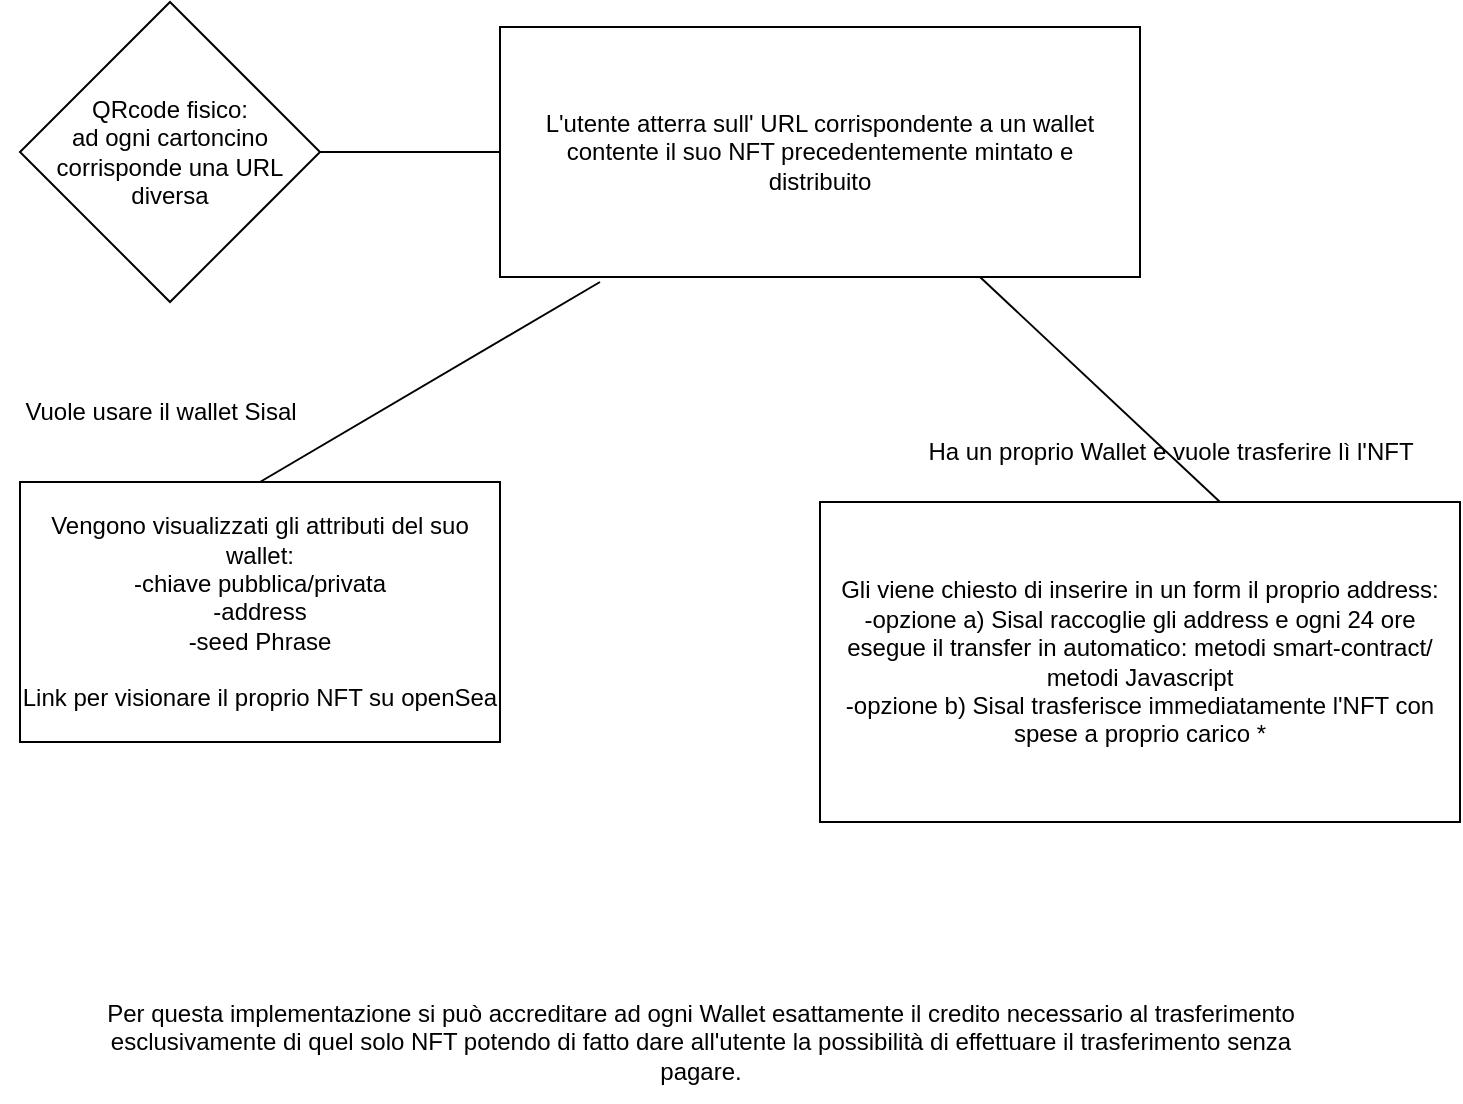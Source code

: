 <mxfile version="20.2.0" type="device"><diagram id="C5RBs43oDa-KdzZeNtuy" name="Page-1"><mxGraphModel dx="1422" dy="794" grid="1" gridSize="10" guides="1" tooltips="1" connect="1" arrows="1" fold="1" page="1" pageScale="1" pageWidth="827" pageHeight="1169" math="0" shadow="0"><root><mxCell id="WIyWlLk6GJQsqaUBKTNV-0"/><mxCell id="WIyWlLk6GJQsqaUBKTNV-1" parent="WIyWlLk6GJQsqaUBKTNV-0"/><mxCell id="jPTI-6Vca7HTGHDdSPRC-0" value="QRcode fisico:&lt;br&gt;ad ogni cartoncino corrisponde una URL diversa" style="rhombus;whiteSpace=wrap;html=1;" parent="WIyWlLk6GJQsqaUBKTNV-1" vertex="1"><mxGeometry x="30" y="50" width="150" height="150" as="geometry"/></mxCell><mxCell id="jPTI-6Vca7HTGHDdSPRC-1" value="" style="endArrow=none;html=1;rounded=0;exitX=1;exitY=0.5;exitDx=0;exitDy=0;" parent="WIyWlLk6GJQsqaUBKTNV-1" source="jPTI-6Vca7HTGHDdSPRC-0" target="jPTI-6Vca7HTGHDdSPRC-2" edge="1"><mxGeometry width="50" height="50" relative="1" as="geometry"><mxPoint x="390" y="390" as="sourcePoint"/><mxPoint x="320" y="125" as="targetPoint"/></mxGeometry></mxCell><mxCell id="jPTI-6Vca7HTGHDdSPRC-2" value="L'utente atterra sull' URL corrispondente a un wallet&lt;br&gt;contente il suo NFT precedentemente mintato e&lt;br&gt;distribuito" style="rounded=0;whiteSpace=wrap;html=1;" parent="WIyWlLk6GJQsqaUBKTNV-1" vertex="1"><mxGeometry x="270" y="62.5" width="320" height="125" as="geometry"/></mxCell><mxCell id="jPTI-6Vca7HTGHDdSPRC-3" value="" style="endArrow=none;html=1;rounded=0;" parent="WIyWlLk6GJQsqaUBKTNV-1" edge="1"><mxGeometry width="50" height="50" relative="1" as="geometry"><mxPoint x="150" y="290" as="sourcePoint"/><mxPoint x="320" y="190" as="targetPoint"/></mxGeometry></mxCell><mxCell id="jPTI-6Vca7HTGHDdSPRC-4" value="Vuole usare il wallet Sisal" style="text;html=1;align=center;verticalAlign=middle;resizable=0;points=[];autosize=1;strokeColor=none;fillColor=none;" parent="WIyWlLk6GJQsqaUBKTNV-1" vertex="1"><mxGeometry x="20" y="240" width="160" height="30" as="geometry"/></mxCell><mxCell id="jPTI-6Vca7HTGHDdSPRC-5" value="Vengono visualizzati gli attributi del suo wallet:&lt;br&gt;-chiave pubblica/privata&lt;br&gt;-address&lt;br&gt;-seed Phrase&lt;br&gt;&lt;br&gt;Link per visionare il proprio NFT su openSea" style="rounded=0;whiteSpace=wrap;html=1;" parent="WIyWlLk6GJQsqaUBKTNV-1" vertex="1"><mxGeometry x="30" y="290" width="240" height="130" as="geometry"/></mxCell><mxCell id="jPTI-6Vca7HTGHDdSPRC-6" value="" style="endArrow=none;html=1;rounded=0;entryX=0.75;entryY=1;entryDx=0;entryDy=0;" parent="WIyWlLk6GJQsqaUBKTNV-1" target="jPTI-6Vca7HTGHDdSPRC-2" edge="1"><mxGeometry width="50" height="50" relative="1" as="geometry"><mxPoint x="630" y="300" as="sourcePoint"/><mxPoint x="440" y="280" as="targetPoint"/></mxGeometry></mxCell><mxCell id="jPTI-6Vca7HTGHDdSPRC-7" value="Gli viene chiesto di inserire in un form il proprio address:&lt;br&gt;-opzione a) Sisal raccoglie gli address e ogni 24 ore esegue il transfer in automatico: metodi smart-contract/&lt;br&gt;metodi Javascript&lt;br&gt;-opzione b) Sisal trasferisce immediatamente l'NFT con&lt;br&gt;spese a proprio carico *" style="rounded=0;whiteSpace=wrap;html=1;" parent="WIyWlLk6GJQsqaUBKTNV-1" vertex="1"><mxGeometry x="430" y="300" width="320" height="160" as="geometry"/></mxCell><mxCell id="jPTI-6Vca7HTGHDdSPRC-8" value="Ha un proprio Wallet e vuole trasferire lì l'NFT" style="text;html=1;align=center;verticalAlign=middle;resizable=0;points=[];autosize=1;strokeColor=none;fillColor=none;" parent="WIyWlLk6GJQsqaUBKTNV-1" vertex="1"><mxGeometry x="470" y="260" width="270" height="30" as="geometry"/></mxCell><mxCell id="jPTI-6Vca7HTGHDdSPRC-9" value="Per questa implementazione si può accreditare ad ogni Wallet esattamente il credito necessario al trasferimento&lt;br&gt;esclusivamente di quel solo NFT potendo di fatto dare all'utente la possibilità di effettuare il trasferimento senza&lt;br&gt;pagare." style="text;html=1;align=center;verticalAlign=middle;resizable=0;points=[];autosize=1;strokeColor=none;fillColor=none;" parent="WIyWlLk6GJQsqaUBKTNV-1" vertex="1"><mxGeometry x="60" y="540" width="620" height="60" as="geometry"/></mxCell></root></mxGraphModel></diagram></mxfile>